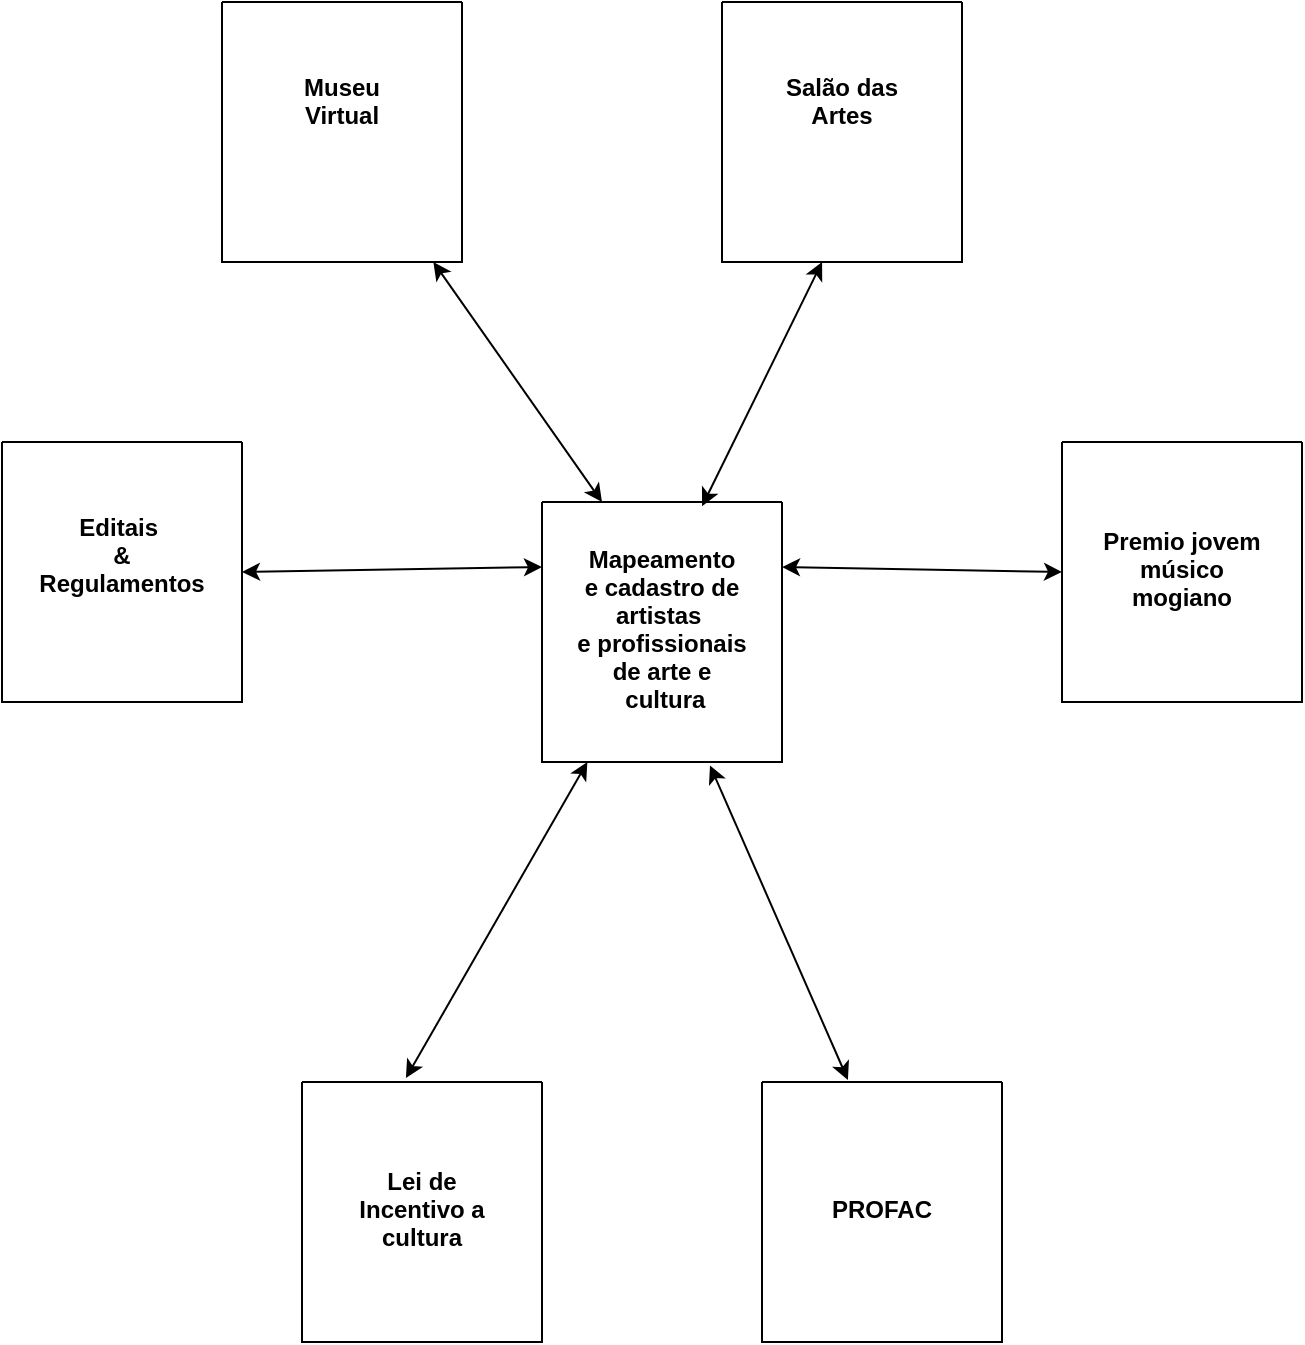 <mxfile version="21.1.8" type="github">
  <diagram name="Page-1" id="42789a77-a242-8287-6e28-9cd8cfd52e62">
    <mxGraphModel dx="1121" dy="607" grid="1" gridSize="10" guides="1" tooltips="1" connect="1" arrows="1" fold="1" page="1" pageScale="1" pageWidth="1100" pageHeight="850" background="none" math="0" shadow="0">
      <root>
        <mxCell id="0" />
        <mxCell id="1" parent="0" />
        <mxCell id="hQ9OTcFgXKa0fK0UkeyK-3" value="&#xa;&#xa;&#xa;&#xa;&#xa;&#xa;&#xa;&#xa;Museu&#xa;Virtual&#xa;" style="swimlane;startSize=0;" parent="1" vertex="1">
          <mxGeometry x="160" y="90" width="120" height="130" as="geometry" />
        </mxCell>
        <mxCell id="hQ9OTcFgXKa0fK0UkeyK-5" value="" style="endArrow=classic;startArrow=classic;html=1;rounded=0;entryX=0.25;entryY=0;entryDx=0;entryDy=0;" parent="1" source="hQ9OTcFgXKa0fK0UkeyK-3" target="hQ9OTcFgXKa0fK0UkeyK-13" edge="1">
          <mxGeometry width="50" height="50" relative="1" as="geometry">
            <mxPoint x="160" y="380" as="sourcePoint" />
            <mxPoint x="370" y="310" as="targetPoint" />
          </mxGeometry>
        </mxCell>
        <mxCell id="hQ9OTcFgXKa0fK0UkeyK-6" value="" style="endArrow=classic;startArrow=classic;html=1;rounded=0;exitX=0.7;exitY=1.013;exitDx=0;exitDy=0;entryX=0.358;entryY=-0.008;entryDx=0;entryDy=0;entryPerimeter=0;exitPerimeter=0;" parent="1" source="hQ9OTcFgXKa0fK0UkeyK-13" target="hQ9OTcFgXKa0fK0UkeyK-7" edge="1">
          <mxGeometry width="50" height="50" relative="1" as="geometry">
            <mxPoint x="460" y="377" as="sourcePoint" />
            <mxPoint x="600" y="373" as="targetPoint" />
          </mxGeometry>
        </mxCell>
        <mxCell id="hQ9OTcFgXKa0fK0UkeyK-7" value="&#xa;&#xa;&#xa;&#xa;&#xa;&#xa;&#xa;&#xa;&#xa;PROFAC" style="swimlane;startSize=0;" parent="1" vertex="1">
          <mxGeometry x="430" y="630" width="120" height="130" as="geometry" />
        </mxCell>
        <mxCell id="hQ9OTcFgXKa0fK0UkeyK-8" value="&#xa;&#xa;&#xa;&#xa;&#xa;&#xa;&#xa;&#xa;&#xa;Lei de&#xa;Incentivo a&#xa;cultura" style="swimlane;startSize=0;" parent="1" vertex="1">
          <mxGeometry x="200" y="630" width="120" height="130" as="geometry" />
        </mxCell>
        <mxCell id="hQ9OTcFgXKa0fK0UkeyK-10" value="" style="endArrow=classic;startArrow=classic;html=1;rounded=0;exitX=0.433;exitY=-0.015;exitDx=0;exitDy=0;exitPerimeter=0;" parent="1" source="hQ9OTcFgXKa0fK0UkeyK-8" target="hQ9OTcFgXKa0fK0UkeyK-13" edge="1">
          <mxGeometry width="50" height="50" relative="1" as="geometry">
            <mxPoint x="130" y="544" as="sourcePoint" />
            <mxPoint x="370" y="480" as="targetPoint" />
          </mxGeometry>
        </mxCell>
        <mxCell id="hQ9OTcFgXKa0fK0UkeyK-11" value="&#xa;&#xa;&#xa;&#xa;&#xa;&#xa;&#xa;&#xa;Editais &#xa;&amp;&#xa;Regulamentos" style="swimlane;startSize=0;" parent="1" vertex="1">
          <mxGeometry x="50" y="310" width="120" height="130" as="geometry" />
        </mxCell>
        <mxCell id="hQ9OTcFgXKa0fK0UkeyK-12" value="" style="endArrow=classic;startArrow=classic;html=1;rounded=0;exitX=1;exitY=0.5;exitDx=0;exitDy=0;entryX=0;entryY=0.25;entryDx=0;entryDy=0;" parent="1" source="hQ9OTcFgXKa0fK0UkeyK-11" target="hQ9OTcFgXKa0fK0UkeyK-13" edge="1">
          <mxGeometry width="50" height="50" relative="1" as="geometry">
            <mxPoint x="170" y="390" as="sourcePoint" />
            <mxPoint x="279.05" y="379.02" as="targetPoint" />
          </mxGeometry>
        </mxCell>
        <mxCell id="hQ9OTcFgXKa0fK0UkeyK-13" value="&#xa;&#xa;&#xa;&#xa;&#xa;&#xa;&#xa;&#xa;&#xa;&#xa;&#xa;Mapeamento&#xa;e cadastro de&#xa;artistas &#xa;e profissionais&#xa;de arte e&#xa; cultura&#xa;&#xa;" style="swimlane;startSize=0;" parent="1" vertex="1">
          <mxGeometry x="320" y="340" width="120" height="130" as="geometry" />
        </mxCell>
        <mxCell id="hQ9OTcFgXKa0fK0UkeyK-14" value="&#xa;&#xa;&#xa;&#xa;&#xa;&#xa;&#xa;&#xa;&#xa;Salão das&#xa;Artes&#xa;&#xa;" style="swimlane;startSize=0;" parent="1" vertex="1">
          <mxGeometry x="410" y="90" width="120" height="130" as="geometry" />
        </mxCell>
        <mxCell id="hQ9OTcFgXKa0fK0UkeyK-15" value="" style="endArrow=classic;startArrow=classic;html=1;rounded=0;entryX=0.667;entryY=0.016;entryDx=0;entryDy=0;entryPerimeter=0;exitX=0.417;exitY=1;exitDx=0;exitDy=0;exitPerimeter=0;" parent="1" source="hQ9OTcFgXKa0fK0UkeyK-14" target="hQ9OTcFgXKa0fK0UkeyK-13" edge="1">
          <mxGeometry width="50" height="50" relative="1" as="geometry">
            <mxPoint x="540" y="230" as="sourcePoint" />
            <mxPoint x="540" y="330" as="targetPoint" />
          </mxGeometry>
        </mxCell>
        <mxCell id="hQ9OTcFgXKa0fK0UkeyK-35" value="&#xa;&#xa;&#xa;&#xa;&#xa;&#xa;&#xa;&#xa;&#xa;Premio jovem&#xa;músico&#xa;mogiano" style="swimlane;startSize=0;" parent="1" vertex="1">
          <mxGeometry x="580" y="310" width="120" height="130" as="geometry" />
        </mxCell>
        <mxCell id="hQ9OTcFgXKa0fK0UkeyK-36" value="" style="endArrow=classic;startArrow=classic;html=1;rounded=0;entryX=1;entryY=0.25;entryDx=0;entryDy=0;exitX=0;exitY=0.5;exitDx=0;exitDy=0;" parent="1" source="hQ9OTcFgXKa0fK0UkeyK-35" target="hQ9OTcFgXKa0fK0UkeyK-13" edge="1">
          <mxGeometry width="50" height="50" relative="1" as="geometry">
            <mxPoint x="590" y="160" as="sourcePoint" />
            <mxPoint x="444" y="339" as="targetPoint" />
          </mxGeometry>
        </mxCell>
      </root>
    </mxGraphModel>
  </diagram>
</mxfile>
